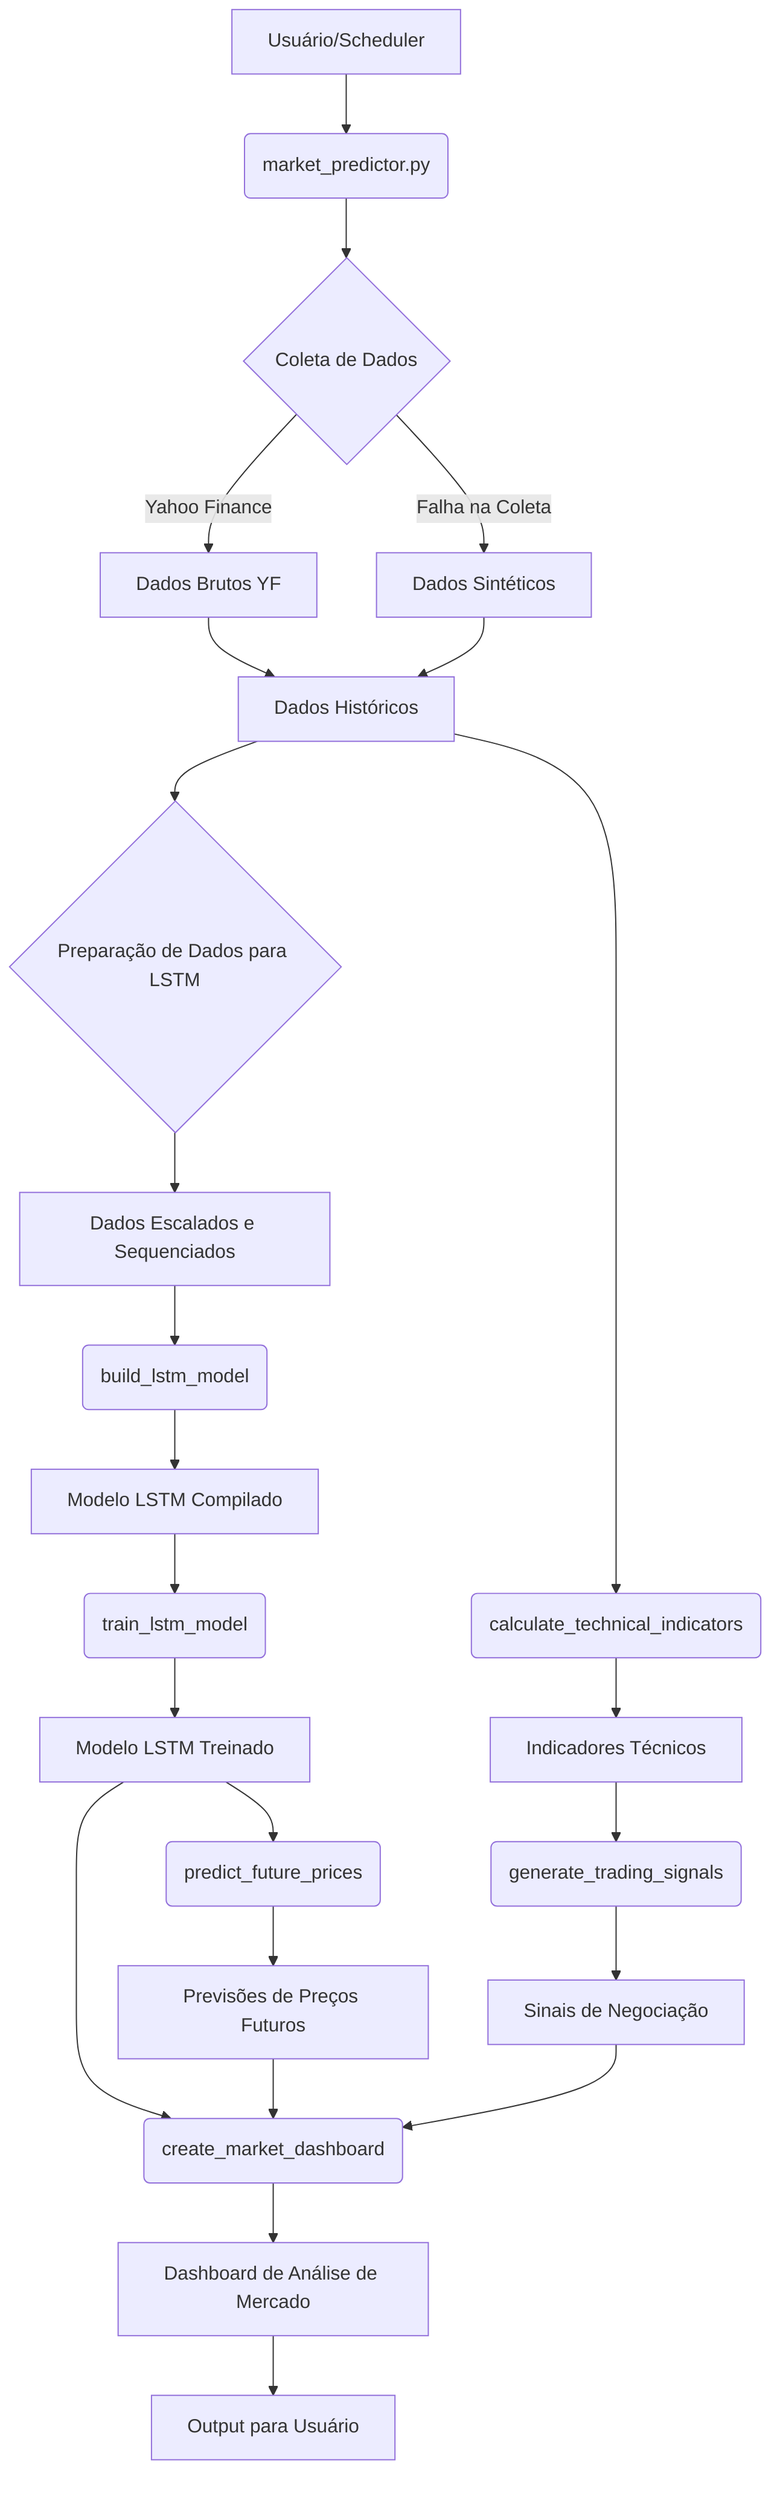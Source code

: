 graph TD
    A[Usuário/Scheduler] --> B(market_predictor.py)
    B --> C{Coleta de Dados}
    C -- "Yahoo Finance" --> D[Dados Brutos YF]
    C -- "Falha na Coleta" --> E[Dados Sintéticos]
    D & E --> F[Dados Históricos]
    F --> G{Preparação de Dados para LSTM}
    G --> H[Dados Escalados e Sequenciados]
    H --> I(build_lstm_model)
    I --> J[Modelo LSTM Compilado]
    J --> K(train_lstm_model)
    K --> L[Modelo LSTM Treinado]
    L --> M(predict_future_prices)
    M --> N[Previsões de Preços Futuros]
    F --> O(calculate_technical_indicators)
    O --> P[Indicadores Técnicos]
    P --> Q(generate_trading_signals)
    Q --> R[Sinais de Negociação]
    L & N & R --> S(create_market_dashboard)
    S --> T[Dashboard de Análise de Mercado]
    T --> U[Output para Usuário]